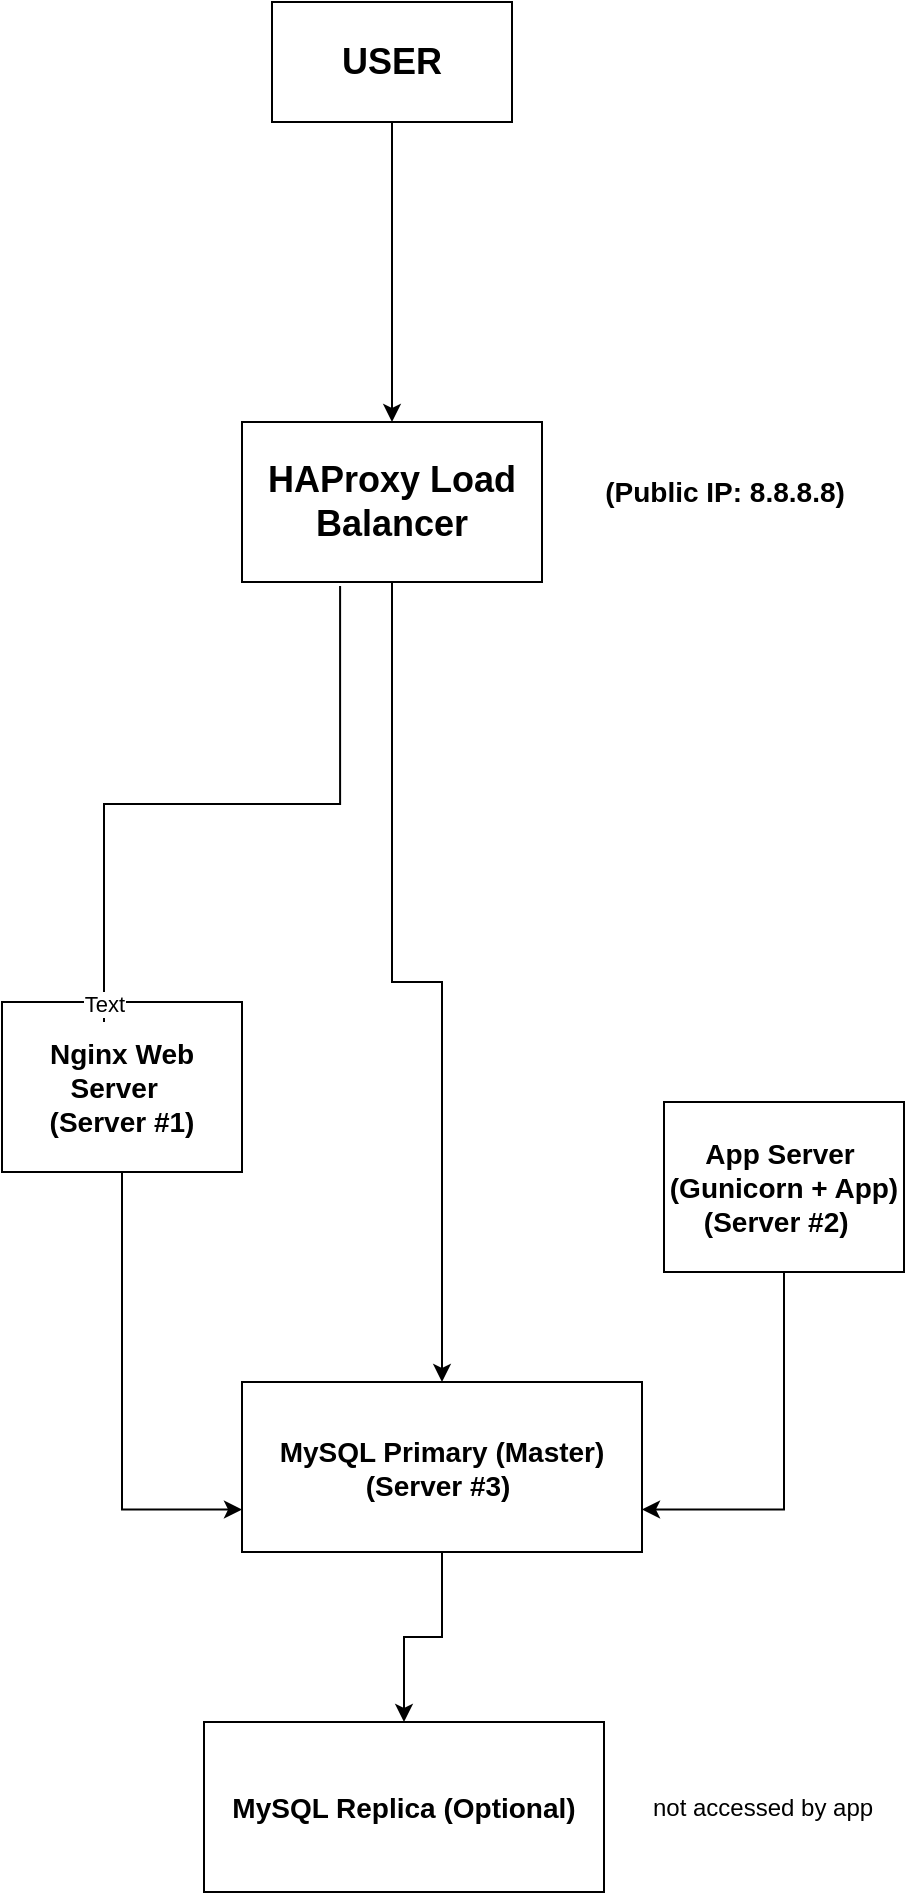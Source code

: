 <mxfile version="27.1.6">
  <diagram name="Distributed Web Infrastructure" id="g1KsGUoOlQ8iizKNAdu7">
    <mxGraphModel dx="724" dy="465" grid="1" gridSize="10" guides="1" tooltips="1" connect="1" arrows="1" fold="1" page="1" pageScale="1" pageWidth="827" pageHeight="1169" math="0" shadow="0">
      <root>
        <mxCell id="0" />
        <mxCell id="1" parent="0" />
        <mxCell id="PW0q88JLM-iCOLWNGy41-38" style="edgeStyle=orthogonalEdgeStyle;rounded=0;orthogonalLoop=1;jettySize=auto;html=1;entryX=0.5;entryY=0;entryDx=0;entryDy=0;" edge="1" parent="1" source="PW0q88JLM-iCOLWNGy41-1" target="PW0q88JLM-iCOLWNGy41-2">
          <mxGeometry relative="1" as="geometry" />
        </mxCell>
        <mxCell id="PW0q88JLM-iCOLWNGy41-1" value="&lt;font style=&quot;font-size: 18px;&quot;&gt;&lt;b&gt;USER&lt;/b&gt;&lt;/font&gt;" style="rounded=0;whiteSpace=wrap;html=1;" vertex="1" parent="1">
          <mxGeometry x="234" y="30" width="120" height="60" as="geometry" />
        </mxCell>
        <mxCell id="PW0q88JLM-iCOLWNGy41-37" style="edgeStyle=orthogonalEdgeStyle;rounded=0;orthogonalLoop=1;jettySize=auto;html=1;entryX=0.5;entryY=0;entryDx=0;entryDy=0;" edge="1" parent="1" source="PW0q88JLM-iCOLWNGy41-2" target="PW0q88JLM-iCOLWNGy41-14">
          <mxGeometry relative="1" as="geometry" />
        </mxCell>
        <mxCell id="PW0q88JLM-iCOLWNGy41-2" value="&lt;font style=&quot;font-size: 18px;&quot;&gt;&lt;b&gt;HAProxy Load Balancer&lt;/b&gt;&lt;/font&gt;" style="whiteSpace=wrap;html=1;" vertex="1" parent="1">
          <mxGeometry x="219" y="240" width="150" height="80" as="geometry" />
        </mxCell>
        <mxCell id="PW0q88JLM-iCOLWNGy41-6" value="&lt;font style=&quot;font-size: 14px;&quot;&gt;&lt;b&gt;(Public IP: 8.8.8.8)&lt;/b&gt;&lt;/font&gt;" style="text;html=1;align=center;verticalAlign=middle;resizable=0;points=[];autosize=1;strokeColor=none;fillColor=none;" vertex="1" parent="1">
          <mxGeometry x="390" y="260" width="140" height="30" as="geometry" />
        </mxCell>
        <mxCell id="PW0q88JLM-iCOLWNGy41-35" style="edgeStyle=orthogonalEdgeStyle;rounded=0;orthogonalLoop=1;jettySize=auto;html=1;exitX=0.5;exitY=1;exitDx=0;exitDy=0;entryX=0;entryY=0.75;entryDx=0;entryDy=0;" edge="1" parent="1" source="PW0q88JLM-iCOLWNGy41-11" target="PW0q88JLM-iCOLWNGy41-14">
          <mxGeometry relative="1" as="geometry" />
        </mxCell>
        <mxCell id="PW0q88JLM-iCOLWNGy41-11" value="&lt;font style=&quot;font-size: 14px;&quot;&gt;&lt;b&gt;Nginx Web&lt;/b&gt;&lt;/font&gt;&lt;div&gt;&lt;font style=&quot;&quot;&gt;&lt;span style=&quot;font-size: 14px;&quot;&gt;&lt;b&gt;Server&amp;nbsp;&amp;nbsp;&lt;/b&gt;&lt;/span&gt;&lt;/font&gt;&lt;/div&gt;&lt;div&gt;&lt;font style=&quot;&quot;&gt;&lt;span style=&quot;font-size: 14px;&quot;&gt;&lt;b&gt;(Server #1)&lt;/b&gt;&lt;/span&gt;&lt;/font&gt;&lt;/div&gt;" style="rounded=0;whiteSpace=wrap;html=1;" vertex="1" parent="1">
          <mxGeometry x="99" y="530" width="120" height="85" as="geometry" />
        </mxCell>
        <mxCell id="PW0q88JLM-iCOLWNGy41-34" style="edgeStyle=orthogonalEdgeStyle;rounded=0;orthogonalLoop=1;jettySize=auto;html=1;exitX=0.5;exitY=1;exitDx=0;exitDy=0;entryX=1;entryY=0.75;entryDx=0;entryDy=0;" edge="1" parent="1" source="PW0q88JLM-iCOLWNGy41-13" target="PW0q88JLM-iCOLWNGy41-14">
          <mxGeometry relative="1" as="geometry" />
        </mxCell>
        <mxCell id="PW0q88JLM-iCOLWNGy41-13" value="&lt;span style=&quot;font-size: 14px;&quot;&gt;&lt;b&gt;&amp;nbsp;App Server&amp;nbsp;&amp;nbsp;&lt;/b&gt;&lt;/span&gt;&lt;div&gt;&lt;span style=&quot;font-size: 14px;&quot;&gt;&lt;b&gt;(Gunicorn + App)&lt;/b&gt;&lt;/span&gt;&lt;/div&gt;&lt;div&gt;&lt;span style=&quot;font-size: 14px;&quot;&gt;&lt;b&gt;(Server #2)&amp;nbsp;&amp;nbsp;&lt;/b&gt;&lt;/span&gt;&lt;/div&gt;" style="rounded=0;whiteSpace=wrap;html=1;" vertex="1" parent="1">
          <mxGeometry x="430" y="580" width="120" height="85" as="geometry" />
        </mxCell>
        <mxCell id="PW0q88JLM-iCOLWNGy41-36" style="edgeStyle=orthogonalEdgeStyle;rounded=0;orthogonalLoop=1;jettySize=auto;html=1;" edge="1" parent="1" source="PW0q88JLM-iCOLWNGy41-14" target="PW0q88JLM-iCOLWNGy41-16">
          <mxGeometry relative="1" as="geometry" />
        </mxCell>
        <mxCell id="PW0q88JLM-iCOLWNGy41-14" value="&lt;span style=&quot;font-size: 14px;&quot;&gt;&lt;b&gt;MySQL Primary (Master)&lt;/b&gt;&lt;/span&gt;&lt;div&gt;&lt;span style=&quot;font-size: 14px;&quot;&gt;&lt;b&gt;&amp;nbsp;(Server #3)&amp;nbsp;&amp;nbsp;&lt;/b&gt;&lt;/span&gt;&lt;/div&gt;" style="rounded=0;whiteSpace=wrap;html=1;" vertex="1" parent="1">
          <mxGeometry x="219" y="720" width="200" height="85" as="geometry" />
        </mxCell>
        <mxCell id="PW0q88JLM-iCOLWNGy41-16" value="&lt;span style=&quot;font-size: 14px;&quot;&gt;&lt;b&gt;MySQL Replica (Optional)&lt;/b&gt;&lt;/span&gt;" style="rounded=0;whiteSpace=wrap;html=1;" vertex="1" parent="1">
          <mxGeometry x="200" y="890" width="200" height="85" as="geometry" />
        </mxCell>
        <mxCell id="PW0q88JLM-iCOLWNGy41-17" value="not accessed by app" style="text;html=1;align=center;verticalAlign=middle;resizable=0;points=[];autosize=1;strokeColor=none;fillColor=none;" vertex="1" parent="1">
          <mxGeometry x="414" y="917.5" width="130" height="30" as="geometry" />
        </mxCell>
        <mxCell id="PW0q88JLM-iCOLWNGy41-18" value="" style="edgeStyle=elbowEdgeStyle;rounded=0;elbow=vertical;html=1;labelBackgroundColor=#ffffff;jettySize=auto;orthogonalLoop=1;strokeWidth=1;fontSize=14;endArrow=none;endFill=0;entryX=0.327;entryY=1.025;entryDx=0;entryDy=0;entryPerimeter=0;" edge="1" parent="1" target="PW0q88JLM-iCOLWNGy41-2">
          <mxGeometry width="60" height="60" relative="1" as="geometry">
            <mxPoint x="150" y="540" as="sourcePoint" />
            <mxPoint x="240" y="410" as="targetPoint" />
          </mxGeometry>
        </mxCell>
        <mxCell id="PW0q88JLM-iCOLWNGy41-19" value="Text" style="edgeLabel;html=1;align=center;verticalAlign=middle;resizable=0;points=[];" vertex="1" connectable="0" parent="PW0q88JLM-iCOLWNGy41-18">
          <mxGeometry x="-0.944" relative="1" as="geometry">
            <mxPoint as="offset" />
          </mxGeometry>
        </mxCell>
      </root>
    </mxGraphModel>
  </diagram>
</mxfile>
